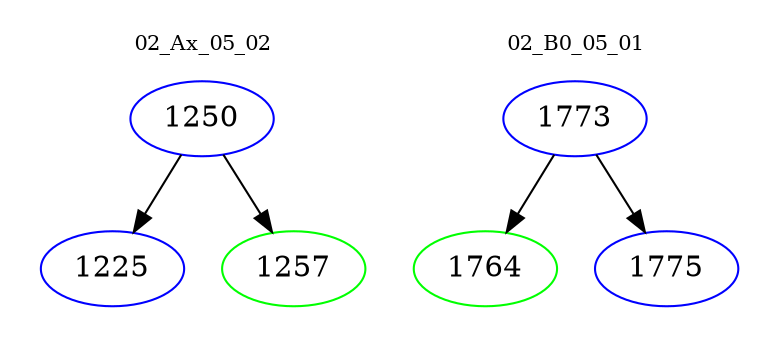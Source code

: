 digraph{
subgraph cluster_0 {
color = white
label = "02_Ax_05_02";
fontsize=10;
T0_1250 [label="1250", color="blue"]
T0_1250 -> T0_1225 [color="black"]
T0_1225 [label="1225", color="blue"]
T0_1250 -> T0_1257 [color="black"]
T0_1257 [label="1257", color="green"]
}
subgraph cluster_1 {
color = white
label = "02_B0_05_01";
fontsize=10;
T1_1773 [label="1773", color="blue"]
T1_1773 -> T1_1764 [color="black"]
T1_1764 [label="1764", color="green"]
T1_1773 -> T1_1775 [color="black"]
T1_1775 [label="1775", color="blue"]
}
}
